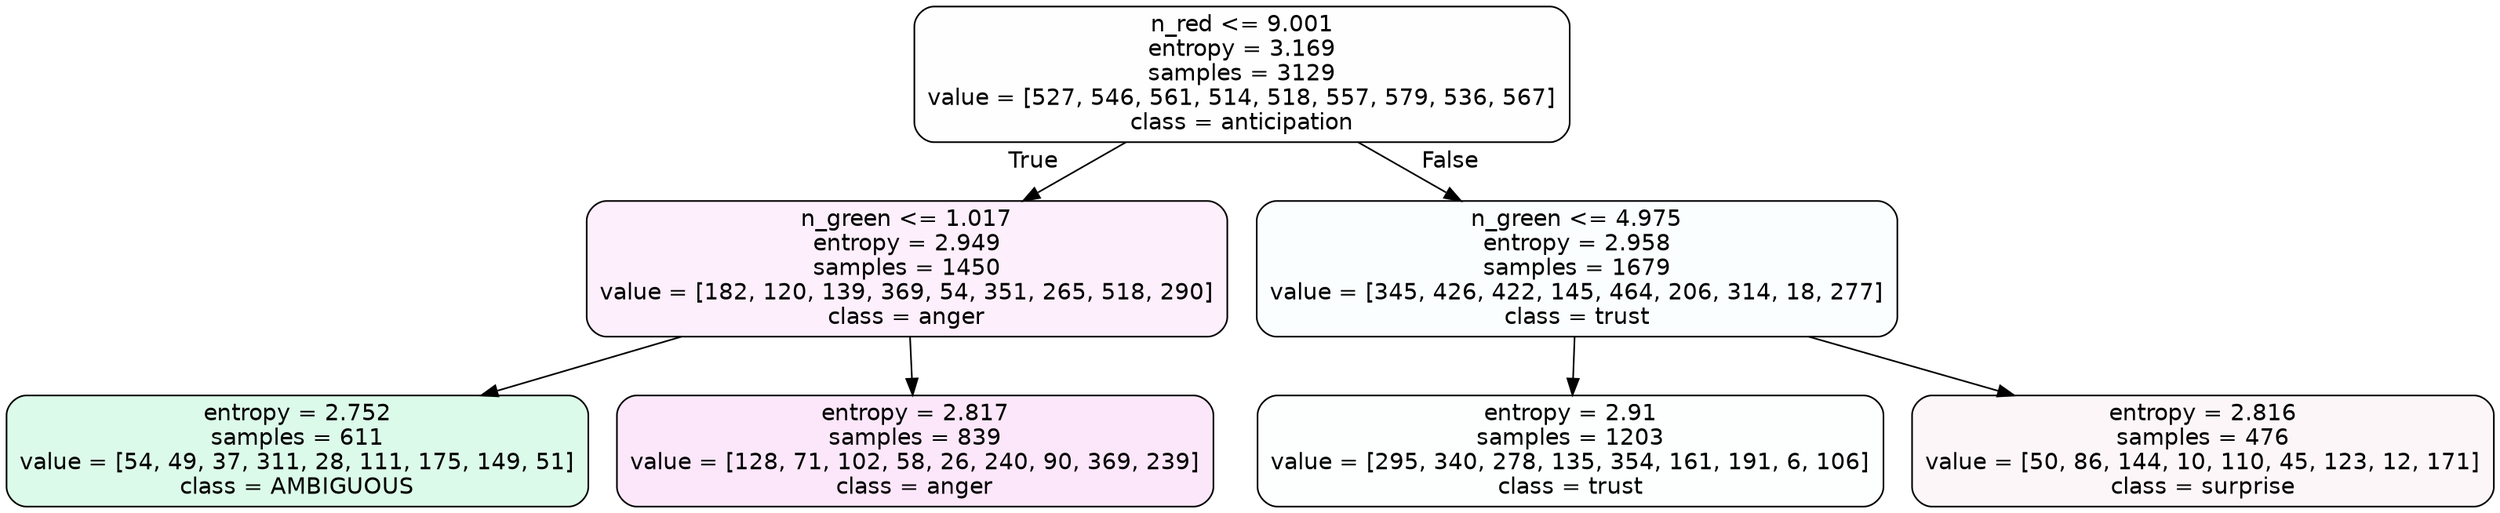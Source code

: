 digraph Tree {
node [shape=box, style="filled, rounded", color="black", fontname=helvetica] ;
edge [fontname=helvetica] ;
0 [label="n_red <= 9.001\nentropy = 3.169\nsamples = 3129\nvalue = [527, 546, 561, 514, 518, 557, 579, 536, 567]\nclass = anticipation", fillcolor="#8139e501"] ;
1 [label="n_green <= 1.017\nentropy = 2.949\nsamples = 1450\nvalue = [182, 120, 139, 369, 54, 351, 265, 518, 290]\nclass = anger", fillcolor="#e539d714"] ;
0 -> 1 [labeldistance=2.5, labelangle=45, headlabel="True"] ;
2 [label="entropy = 2.752\nsamples = 611\nvalue = [54, 49, 37, 311, 28, 111, 175, 149, 51]\nclass = AMBIGUOUS", fillcolor="#39e5812c"] ;
1 -> 2 ;
3 [label="entropy = 2.817\nsamples = 839\nvalue = [128, 71, 102, 58, 26, 240, 90, 369, 239]\nclass = anger", fillcolor="#e539d71e"] ;
1 -> 3 ;
4 [label="n_green <= 4.975\nentropy = 2.958\nsamples = 1679\nvalue = [345, 426, 422, 145, 464, 206, 314, 18, 277]\nclass = trust", fillcolor="#39d7e504"] ;
0 -> 4 [labeldistance=2.5, labelangle=-45, headlabel="False"] ;
5 [label="entropy = 2.91\nsamples = 1203\nvalue = [295, 340, 278, 135, 354, 161, 191, 6, 106]\nclass = trust", fillcolor="#39d7e502"] ;
4 -> 5 ;
6 [label="entropy = 2.816\nsamples = 476\nvalue = [50, 86, 144, 10, 110, 45, 123, 12, 171]\nclass = surprise", fillcolor="#e539640b"] ;
4 -> 6 ;
}